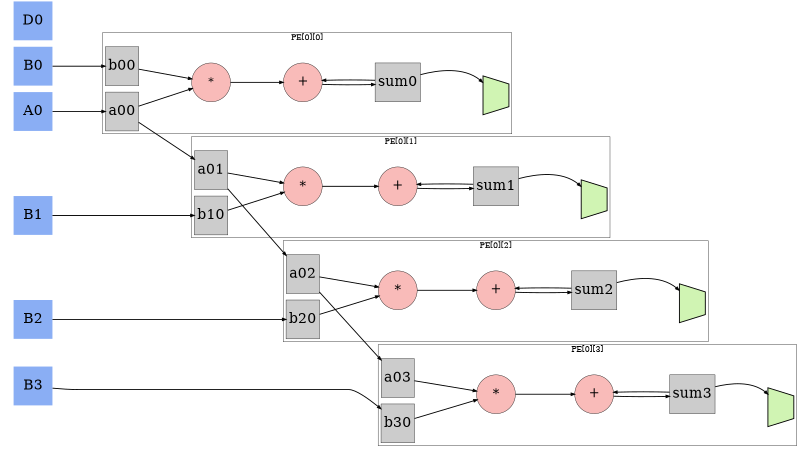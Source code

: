 // neato -n -l shapes.ps lab4.dot | gvpr -c -fnbb.g | neato -n -Tps -l shapes.ps > lab4.ps && pstopdf lab4.ps && pdfcrop lab4.pdf && mv lab4-crop.pdf lab4.pdf
// amazing gvpr patch http://graphviz.996277.n3.nabble.com/node-positioning-using-neato-vs-fdp-td2300.html
digraph lab4 {
  rankdir=LR;
  size="10,3";
//  splines=ortho
  edge [minlen=4,penwidth=2.5];
  {node [width=1.5, height=1.5, shape = diain, orientation=0, style="filled",
       fillcolor="#8aaef4",penwidth=2.5, fontsize=40,
       pos="0,-150!",peripheries=0]; A0;}
  {node [width=1.5, height=1.5, shape = diaintop, orientation=0, style="filled",
       fillcolor="#8aaef4",penwidth=2.5, fontsize=40,
       pos="400,0!", peripheries=0]; B0;}
  {node [width=1.5, height=1.5, shape = diaintop, orientation=0, style="filled",
       fillcolor="#8aaef4",penwidth=2.5, fontsize=40,
       pos="800,0!", peripheries=0]; B1;}
  {node [width=1.5, height=1.5, shape = diaintop, orientation=0, style="filled",
       fillcolor="#8aaef4",penwidth=2.5, fontsize=40,
       pos="1200,0!", peripheries=0]; B2;}
  {node [width=1.5, height=1.5, shape = diaintop, orientation=0, style="filled",
       fillcolor="#8aaef4",penwidth=2.5, fontsize=40,
       pos="1600,0!", peripheries=0]; B3;}
  {node [width=1.5, height=1.5, shape = diaout, style="filled",
       fillcolor="#8aaef4",penwidth=2.5, fontsize=40,
       pos="1750,-950!", peripheries=0]; D0;}
  // stuff for first cluster
  {node [fixedsize=true, width=1.5, height=1.5, shape = ellipse, style="filled", fillcolor="#f9bbb9", fontsize=31,pos="200,-450!",label="*"]; m00;}
  {node [fixedsize=true, width=1.5, height=1.5, shape = ellipse, style="filled", fillcolor="#f9bbb9", fontsize=35,pos="200,-600!",label="+"]; s00;}
  {node [style=filled,fillcolor="#cccccc",shape=dff,width=1,height=1.5,fontsize=40,pos="200,-800!"]; sum0;}
  {node [style=filled,fillcolor="#cccccc",shape=dff,width=1,height=1.5,fontsize=40,pos="150,-150!"]; a00;}
  {node [style=filled,fillcolor="#cccccc",shape=dff,width=1,height=1.5,fontsize=40,pos="400,-300!"]; b00;}
  {node [label="", style=filled,fillcolor="#d0f4b3", shape=trapezium, orientation=-90, penwidth=2.5,width=1,height=1.5,fontsize=40,pos="300,-950"]; mux0;}
  subgraph cluster_00 {
    a00 -> m00;
    b00 -> m00;
    m00 -> s00;
    s00 -> sum0;
    sum0 -> s00;
    sum0 -> mux0:nw;
		label = "PE[0][0]";
    fontsize = 21;
    color=black;
	}
  // stuff for second cluster
  {node [fixedsize=true, width=1.5, height=1.5, shape = ellipse, style="filled", fillcolor="#f9bbb9", fontsize=35,pos="600,-450!",label="*"]; m01;}
  {node [fixedsize=true, width=1.5, height=1.5, shape = ellipse, style="filled", fillcolor="#f9bbb9", fontsize=35,pos="600,-600!",label="+"]; s01;}
  {node [style=filled,fillcolor="#cccccc",shape=dff,width=1,height=1.5,fontsize=40,pos="600,-800!"]; sum1;}
  {node [style=filled,fillcolor="#cccccc",shape=dff,width=1,height=1.5,fontsize=40,pos="550,-150!"]; a01;}
  {node [style=filled,fillcolor="#cccccc",shape=dff,width=1,height=1.5,fontsize=40,pos="800,-300!"]; b10;}
  {node [label="", style=filled,fillcolor="#d0f4b3", shape=trapezium, orientation=-90, penwidth=2.5,width=1,height=1.5,fontsize=40,pos="700,-950"]; mux1;}
  subgraph cluster_01 {
    a01 -> m01;
    b10 -> m01;
    m01 -> s01;
    s01 -> sum1;
    sum1 -> s01;
    sum1 -> mux1:nw;
		label = "PE[0][1]";
    fontsize = 21;
    color=black
  }
  // stuff for thirdcluster
  {node [fixedsize=true, width=1.5, height=1.5, shape = ellipse, style="filled", fillcolor="#f9bbb9", fontsize=35,pos="1000,-450!",label="*"]; m02;}
  {node [fixedsize=true, width=1.5, height=1.5, shape = ellipse, style="filled", fillcolor="#f9bbb9", fontsize=35,pos="1000,-600!",label="+"]; s02;}
  {node [style=filled,fillcolor="#cccccc",shape=dff,width=1,height=1.5,fontsize=40,pos="1000,-800!"]; sum2;}
  {node [style=filled,fillcolor="#cccccc",shape=dff,width=1,height=1.5,fontsize=40,pos="950,-150!"]; a02;}
  {node [style=filled,fillcolor="#cccccc",shape=dff,width=1,height=1.5,fontsize=40,pos="1200,-300!"]; b20;}
  {node [label="", style=filled,fillcolor="#d0f4b3", shape=trapezium, orientation=-90, penwidth=2.5,width=1,height=1.5,fontsize=40,pos="1100,-950"]; mux2;}
  subgraph cluster_02 {
    a02 -> m02;
    b20 -> m02;
    m02 -> s02;
    sum2 -> s02;
    s02 -> sum2;
    sum2 -> mux2:nw;
		label = "PE[0][2]";
    fontsize = 21;
    color=black
  }
  // stuff for thirdcluster
  {node [fixedsize=true, width=1.5, height=1.5, shape = ellipse, style="filled", fillcolor="#f9bbb9", fontsize=35,pos="1400,-450!",label="*"]; m03;}
  {node [fixedsize=true, width=1.5, height=1.5, shape = ellipse, style="filled", fillcolor="#f9bbb9", fontsize=35,pos="1400,-600!",label="+"]; s03;}
  {node [style=filled,fillcolor="#cccccc",shape=dff,width=1,height=1.5,fontsize=40,pos="1400,-800!"]; sum3;}
  {node [style=filled,fillcolor="#cccccc",shape=dff,width=1,height=1.5,fontsize=40,pos="1350,-150!"]; a03;}
  {node [style=filled,fillcolor="#cccccc",shape=dff,width=1,height=1.5,fontsize=40,pos="1600,-300!"]; b30;}
  {node [label="", style=filled,fillcolor="#d0f4b3", shape=trapezium, orientation=-90, penwidth=2.5,width=1,height=1.5,fontsize=40,pos="1500,-950"]; mux3;}
  subgraph cluster_03 {
    a03 -> m03;
    b30 -> m03;
    m03 -> s03;
    s03 -> sum3;
    sum3 -> s03;
    sum3 -> mux3:nw;
		label = "PE[0][3]";
    fontsize = 21;
    color=black
  }
  A0 -> a00;
  a00 -> a01;
  a01 -> a02;
  a02 -> a03;
  B0 -> b00;
  B1 -> b10;
  B2 -> b20;
  B3 -> b30;
  {rank=same; rankdir=LR; B0 -> B1 -> B2 -> B3 [style=invis]}
}

